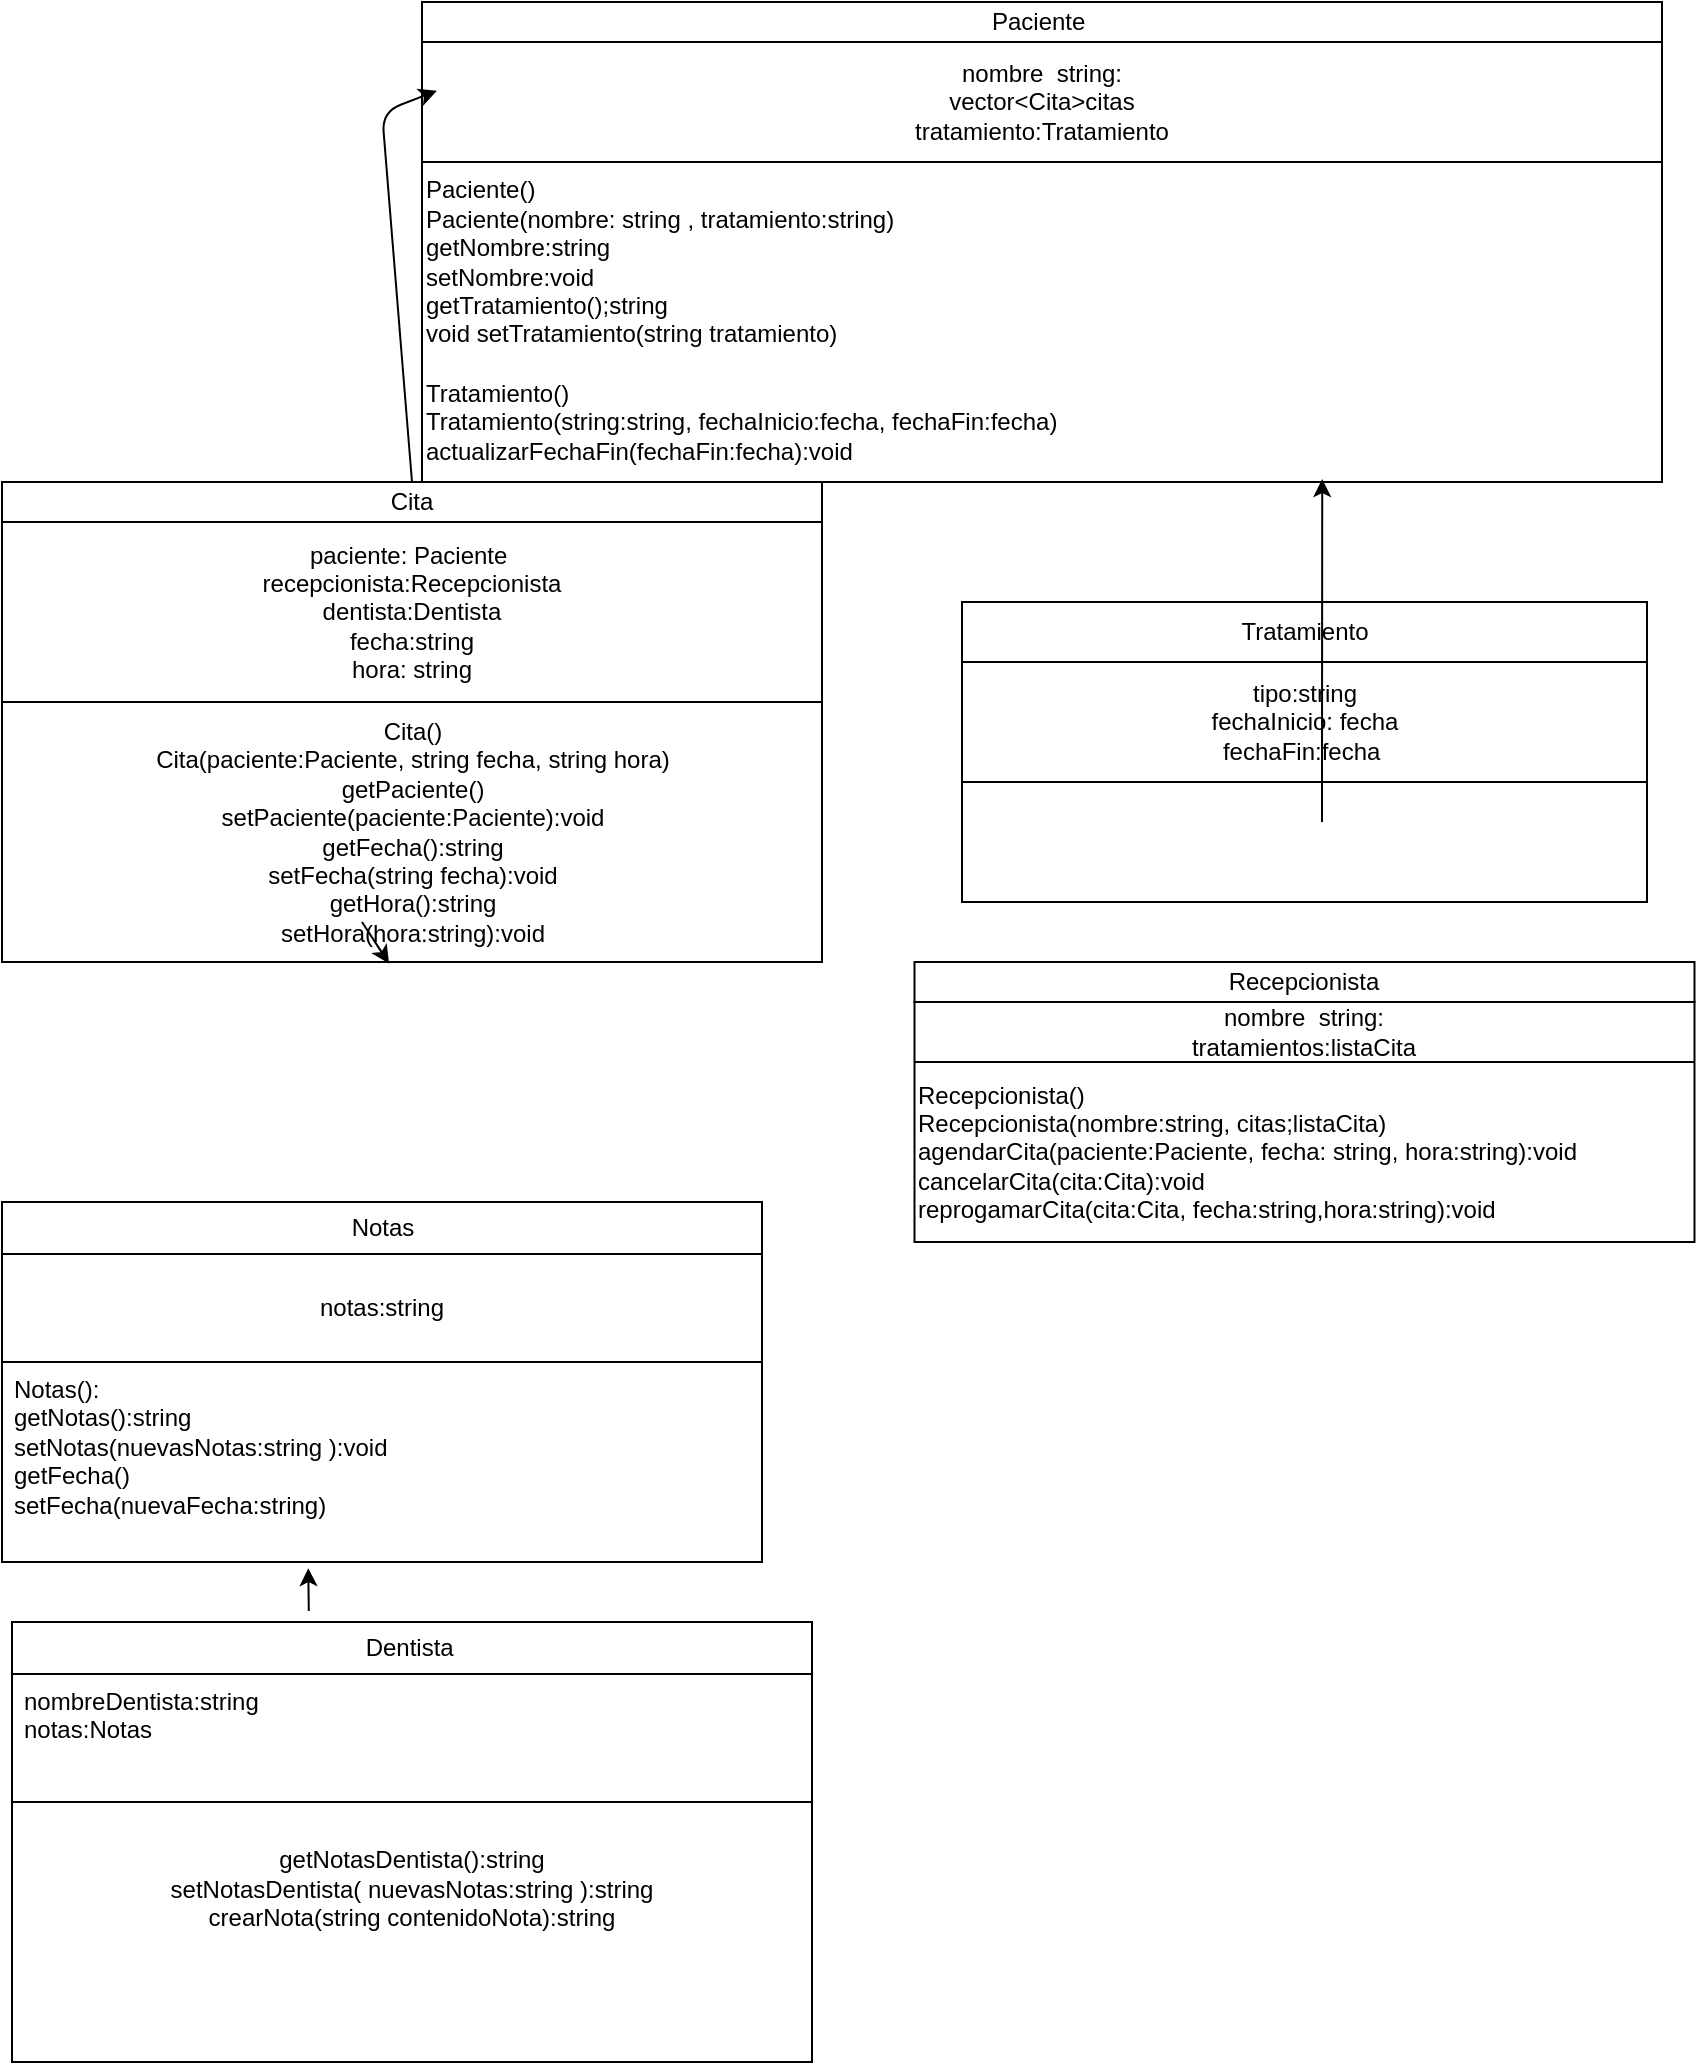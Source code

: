 <mxfile>
    <diagram id="PeictFzrGkAibM9bBBYD" name="Page-1">
        <mxGraphModel dx="1130" dy="1397" grid="1" gridSize="10" guides="1" tooltips="1" connect="1" arrows="1" fold="1" page="1" pageScale="1" pageWidth="850" pageHeight="1100" math="0" shadow="0">
            <root>
                <mxCell id="0"/>
                <mxCell id="1" parent="0"/>
                <mxCell id="2" value="nombre&amp;nbsp; string:&lt;br&gt;vector&amp;lt;Cita&amp;gt;citas&lt;br&gt;tratamiento:Tratamiento" style="swimlane;fontStyle=0;childLayout=stackLayout;horizontal=1;startSize=60;horizontalStack=0;resizeParent=1;resizeParentMax=0;resizeLast=0;collapsible=1;marginBottom=0;whiteSpace=wrap;html=1;" parent="1" vertex="1">
                    <mxGeometry x="230" y="-1060" width="620" height="220" as="geometry"/>
                </mxCell>
                <mxCell id="15" value="Paciente()&lt;br&gt;Paciente(nombre: string , tratamiento:string)&lt;br&gt;getNombre:string&lt;br&gt;setNombre:void&lt;br&gt;getTratamiento();string&lt;br&gt;void setTratamiento(string tratamiento)" style="text;html=1;align=left;verticalAlign=middle;resizable=0;points=[];autosize=1;strokeColor=none;fillColor=none;" parent="2" vertex="1">
                    <mxGeometry y="60" width="620" height="100" as="geometry"/>
                </mxCell>
                <mxCell id="17" value="Tratamiento()&lt;br&gt;Tratamiento(string:string, fechaInicio:fecha, fechaFin:fecha)&lt;br&gt;actualizarFechaFin(fechaFin:fecha):void" style="text;html=1;align=left;verticalAlign=middle;resizable=0;points=[];autosize=1;strokeColor=none;fillColor=none;" parent="2" vertex="1">
                    <mxGeometry y="160" width="620" height="60" as="geometry"/>
                </mxCell>
                <mxCell id="6" value="Paciente&amp;nbsp;" style="rounded=0;whiteSpace=wrap;html=1;" parent="1" vertex="1">
                    <mxGeometry x="230" y="-1080" width="620" height="20" as="geometry"/>
                </mxCell>
                <mxCell id="16" value="tipo:string&lt;br&gt;fechaInicio: fecha&lt;br&gt;fechaFin:fecha&amp;nbsp;" style="swimlane;fontStyle=0;childLayout=stackLayout;horizontal=1;startSize=60;horizontalStack=0;resizeParent=1;resizeParentMax=0;resizeLast=0;collapsible=1;marginBottom=0;whiteSpace=wrap;html=1;" parent="1" vertex="1">
                    <mxGeometry x="500" y="-750" width="342.5" height="120" as="geometry"/>
                </mxCell>
                <mxCell id="18" value="Tratamiento" style="rounded=0;whiteSpace=wrap;html=1;" parent="1" vertex="1">
                    <mxGeometry x="500" y="-780" width="342.5" height="30" as="geometry"/>
                </mxCell>
                <mxCell id="20" value="nombre&amp;nbsp; string:&lt;br&gt;tratamientos:listaCita" style="swimlane;fontStyle=0;childLayout=stackLayout;horizontal=1;startSize=30;horizontalStack=0;resizeParent=1;resizeParentMax=0;resizeLast=0;collapsible=1;marginBottom=0;whiteSpace=wrap;html=1;" parent="1" vertex="1">
                    <mxGeometry x="476.25" y="-580" width="390" height="120" as="geometry"/>
                </mxCell>
                <mxCell id="21" value="Recepcionista()&lt;br&gt;Recepcionista(nombre:string, citas;listaCita)&lt;br&gt;agendarCita(paciente:Paciente, fecha: string, hora:string):void&lt;br&gt;cancelarCita(cita:Cita):void&lt;br&gt;reprogamarCita(cita:Cita, fecha:string,hora:string):void" style="text;html=1;align=left;verticalAlign=middle;resizable=0;points=[];autosize=1;strokeColor=none;fillColor=none;" parent="20" vertex="1">
                    <mxGeometry y="30" width="390" height="90" as="geometry"/>
                </mxCell>
                <mxCell id="22" value="paciente: Paciente&amp;nbsp;&lt;br&gt;recepcionista:Recepcionista&lt;br&gt;dentista:Dentista&lt;br&gt;fecha:string&lt;br&gt;hora: string" style="swimlane;fontStyle=0;childLayout=stackLayout;horizontal=1;startSize=90;horizontalStack=0;resizeParent=1;resizeParentMax=0;resizeLast=0;collapsible=1;marginBottom=0;whiteSpace=wrap;html=1;" parent="1" vertex="1">
                    <mxGeometry x="20" y="-820" width="410" height="220" as="geometry"/>
                </mxCell>
                <mxCell id="24" value="Cita()&lt;br&gt;Cita(paciente:Paciente, string fecha, string hora)&lt;br&gt;getPaciente()&lt;br&gt;setPaciente(paciente:Paciente):void&lt;br&gt;getFecha():string&lt;br&gt;setFecha(string fecha):void&lt;br&gt;getHora():string&lt;br&gt;setHora(hora:string):void" style="text;html=1;align=center;verticalAlign=middle;resizable=0;points=[];autosize=1;strokeColor=none;fillColor=none;" parent="22" vertex="1">
                    <mxGeometry y="90" width="410" height="130" as="geometry"/>
                </mxCell>
                <mxCell id="50" value="" style="endArrow=classic;html=1;entryX=0.472;entryY=1.006;entryDx=0;entryDy=0;entryPerimeter=0;" parent="22" target="24" edge="1">
                    <mxGeometry width="50" height="50" relative="1" as="geometry">
                        <mxPoint x="180" y="200" as="sourcePoint"/>
                        <mxPoint x="230" y="150" as="targetPoint"/>
                    </mxGeometry>
                </mxCell>
                <mxCell id="25" value="Cita" style="rounded=0;whiteSpace=wrap;html=1;" parent="1" vertex="1">
                    <mxGeometry x="20" y="-840" width="410" height="20" as="geometry"/>
                </mxCell>
                <mxCell id="33" value="" style="endArrow=classic;html=1;exitX=0.5;exitY=0;exitDx=0;exitDy=0;entryX=0.012;entryY=0.111;entryDx=0;entryDy=0;entryPerimeter=0;" parent="1" source="25" target="2" edge="1">
                    <mxGeometry width="50" height="50" relative="1" as="geometry">
                        <mxPoint x="340" y="-860" as="sourcePoint"/>
                        <mxPoint x="210" y="-1020" as="targetPoint"/>
                        <Array as="points">
                            <mxPoint x="210" y="-1025"/>
                        </Array>
                    </mxGeometry>
                </mxCell>
                <mxCell id="38" value="Notas" style="swimlane;fontStyle=0;childLayout=stackLayout;horizontal=1;startSize=26;fillColor=none;horizontalStack=0;resizeParent=1;resizeParentMax=0;resizeLast=0;collapsible=1;marginBottom=0;html=1;" parent="1" vertex="1">
                    <mxGeometry x="20" y="-480" width="380" height="180" as="geometry"/>
                </mxCell>
                <mxCell id="42" value="notas:string&lt;br&gt;" style="rounded=0;whiteSpace=wrap;html=1;" parent="38" vertex="1">
                    <mxGeometry y="26" width="380" height="54" as="geometry"/>
                </mxCell>
                <mxCell id="40" value="Notas():&lt;br&gt;getNotas():string&lt;br&gt;setNotas(nuevasNotas:string ):void&lt;br&gt;getFecha()&lt;br&gt;setFecha(nuevaFecha:string)" style="text;strokeColor=none;fillColor=none;align=left;verticalAlign=top;spacingLeft=4;spacingRight=4;overflow=hidden;rotatable=0;points=[[0,0.5],[1,0.5]];portConstraint=eastwest;whiteSpace=wrap;html=1;" parent="38" vertex="1">
                    <mxGeometry y="80" width="380" height="100" as="geometry"/>
                </mxCell>
                <mxCell id="44" value="Dentista&amp;nbsp;" style="swimlane;fontStyle=0;childLayout=stackLayout;horizontal=1;startSize=26;fillColor=none;horizontalStack=0;resizeParent=1;resizeParentMax=0;resizeLast=0;collapsible=1;marginBottom=0;html=1;" parent="1" vertex="1">
                    <mxGeometry x="25" y="-270" width="400" height="220" as="geometry"/>
                </mxCell>
                <mxCell id="47" value="nombreDentista:string&lt;br&gt;notas:Notas&amp;nbsp;" style="text;strokeColor=none;fillColor=none;align=left;verticalAlign=top;spacingLeft=4;spacingRight=4;overflow=hidden;rotatable=0;points=[[0,0.5],[1,0.5]];portConstraint=eastwest;whiteSpace=wrap;html=1;" parent="44" vertex="1">
                    <mxGeometry y="26" width="400" height="64" as="geometry"/>
                </mxCell>
                <mxCell id="49" value="getNotasDentista():string&lt;br&gt;setNotasDentista( nuevasNotas:string ):string&lt;br&gt;crearNota(string contenidoNota):string&lt;br&gt;&lt;br&gt;&lt;br&gt;&amp;nbsp;" style="rounded=0;whiteSpace=wrap;html=1;" parent="44" vertex="1">
                    <mxGeometry y="90" width="400" height="130" as="geometry"/>
                </mxCell>
                <mxCell id="27" value="Recepcionista" style="rounded=0;whiteSpace=wrap;html=1;" parent="1" vertex="1">
                    <mxGeometry x="476.25" y="-600" width="390" height="20" as="geometry"/>
                </mxCell>
                <mxCell id="51" value="" style="endArrow=classic;html=1;entryX=0.726;entryY=0.976;entryDx=0;entryDy=0;entryPerimeter=0;" parent="1" target="17" edge="1">
                    <mxGeometry width="50" height="50" relative="1" as="geometry">
                        <mxPoint x="680" y="-670" as="sourcePoint"/>
                        <mxPoint x="730" y="-720" as="targetPoint"/>
                        <Array as="points">
                            <mxPoint x="680" y="-700"/>
                        </Array>
                    </mxGeometry>
                </mxCell>
                <mxCell id="52" value="" style="endArrow=classic;html=1;entryX=0.403;entryY=1.031;entryDx=0;entryDy=0;entryPerimeter=0;exitX=0.371;exitY=-0.025;exitDx=0;exitDy=0;exitPerimeter=0;" parent="1" source="44" target="40" edge="1">
                    <mxGeometry width="50" height="50" relative="1" as="geometry">
                        <mxPoint x="480" y="-430" as="sourcePoint"/>
                        <mxPoint x="530" y="-480" as="targetPoint"/>
                    </mxGeometry>
                </mxCell>
            </root>
        </mxGraphModel>
    </diagram>
</mxfile>